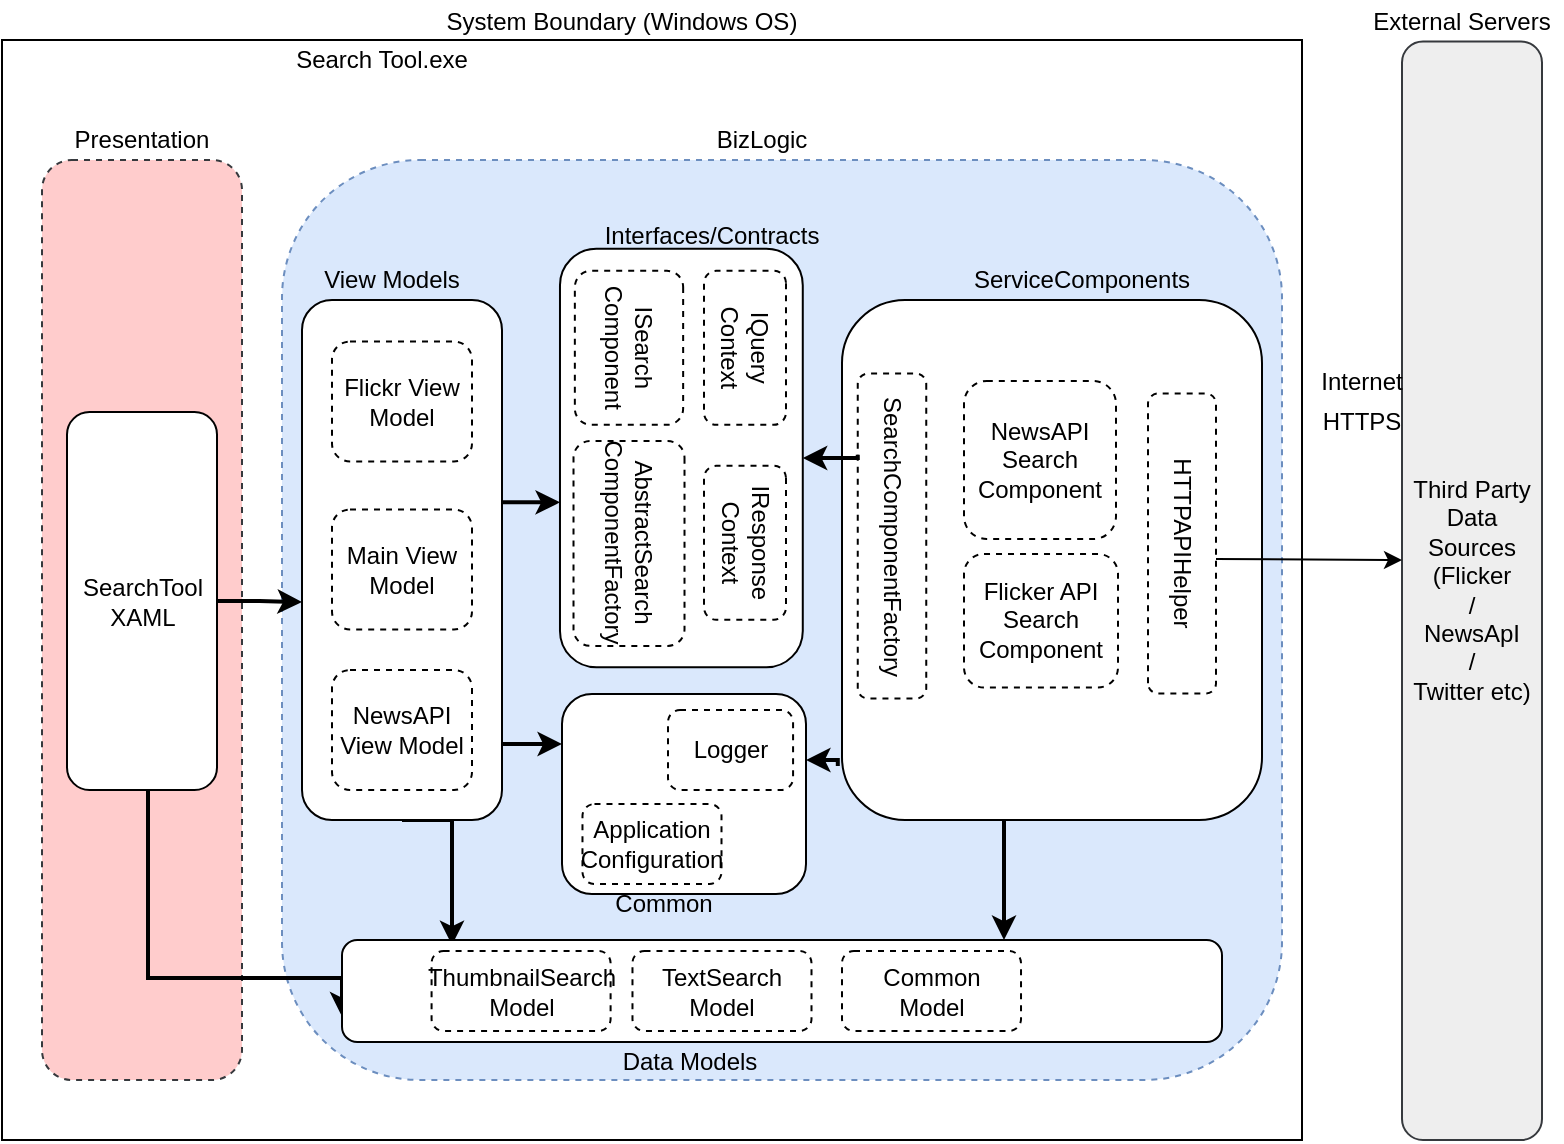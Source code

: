 <mxfile version="13.3.1" type="device"><diagram id="URK5nwYfjCK05Dr4Fxdh" name="Page-1"><mxGraphModel dx="1326" dy="806" grid="1" gridSize="10" guides="1" tooltips="1" connect="1" arrows="1" fold="1" page="1" pageScale="1" pageWidth="850" pageHeight="1100" math="0" shadow="0"><root><mxCell id="0"/><mxCell id="1" parent="0"/><mxCell id="iUuPVBPyNmosH8IYp0OI-4" value="Third Party &lt;br&gt;Data&lt;br&gt;Sources&lt;br&gt;(Flicker&lt;br&gt;/&lt;br&gt;NewsApI&lt;br&gt;/&lt;br&gt;Twitter etc)" style="rounded=1;whiteSpace=wrap;html=1;fillColor=#eeeeee;strokeColor=#36393d;" parent="1" vertex="1"><mxGeometry x="720" y="190.75" width="70" height="549.25" as="geometry"/></mxCell><mxCell id="iUuPVBPyNmosH8IYp0OI-5" value="" style="rounded=0;whiteSpace=wrap;html=1;" parent="1" vertex="1"><mxGeometry x="20" y="190" width="650" height="550" as="geometry"/></mxCell><mxCell id="iUuPVBPyNmosH8IYp0OI-11" value="System Boundary (Windows OS)" style="text;html=1;strokeColor=none;fillColor=none;align=center;verticalAlign=middle;whiteSpace=wrap;rounded=0;" parent="1" vertex="1"><mxGeometry x="230" y="170.75" width="200" height="20" as="geometry"/></mxCell><mxCell id="iUuPVBPyNmosH8IYp0OI-12" value="Internet" style="text;html=1;strokeColor=none;fillColor=none;align=center;verticalAlign=middle;whiteSpace=wrap;rounded=0;" parent="1" vertex="1"><mxGeometry x="650" y="351" width="100" height="20" as="geometry"/></mxCell><mxCell id="iUuPVBPyNmosH8IYp0OI-13" value="HTTPS" style="text;html=1;strokeColor=none;fillColor=none;align=center;verticalAlign=middle;whiteSpace=wrap;rounded=0;" parent="1" vertex="1"><mxGeometry x="650" y="371" width="100" height="20" as="geometry"/></mxCell><mxCell id="iUuPVBPyNmosH8IYp0OI-14" value="External Servers" style="text;html=1;strokeColor=none;fillColor=none;align=center;verticalAlign=middle;whiteSpace=wrap;rounded=0;" parent="1" vertex="1"><mxGeometry x="700" y="170.75" width="100" height="20" as="geometry"/></mxCell><mxCell id="iUuPVBPyNmosH8IYp0OI-15" value="" style="rounded=1;whiteSpace=wrap;html=1;dashed=1;fillColor=#ffcccc;strokeColor=#36393d;" parent="1" vertex="1"><mxGeometry x="40" y="250" width="100" height="460" as="geometry"/></mxCell><mxCell id="iUuPVBPyNmosH8IYp0OI-16" value="" style="rounded=1;whiteSpace=wrap;html=1;dashed=1;fillColor=#dae8fc;strokeColor=#6c8ebf;" parent="1" vertex="1"><mxGeometry x="160" y="250" width="500" height="460" as="geometry"/></mxCell><mxCell id="iUuPVBPyNmosH8IYp0OI-17" value="Presentation" style="text;html=1;strokeColor=none;fillColor=none;align=center;verticalAlign=middle;whiteSpace=wrap;rounded=0;" parent="1" vertex="1"><mxGeometry x="50" y="230" width="80" height="20" as="geometry"/></mxCell><mxCell id="iUuPVBPyNmosH8IYp0OI-19" value="BizLogic" style="text;html=1;strokeColor=none;fillColor=none;align=center;verticalAlign=middle;whiteSpace=wrap;rounded=0;" parent="1" vertex="1"><mxGeometry x="360" y="230" width="80" height="20" as="geometry"/></mxCell><mxCell id="iUuPVBPyNmosH8IYp0OI-25" value="" style="edgeStyle=orthogonalEdgeStyle;rounded=0;orthogonalLoop=1;jettySize=auto;html=1;strokeWidth=2;entryX=0;entryY=0.581;entryDx=0;entryDy=0;entryPerimeter=0;exitX=1;exitY=0.5;exitDx=0;exitDy=0;" parent="1" source="iUuPVBPyNmosH8IYp0OI-20" target="iUuPVBPyNmosH8IYp0OI-21" edge="1"><mxGeometry relative="1" as="geometry"><Array as="points"/></mxGeometry></mxCell><mxCell id="iUuPVBPyNmosH8IYp0OI-27" value="" style="edgeStyle=orthogonalEdgeStyle;rounded=0;orthogonalLoop=1;jettySize=auto;html=1;strokeWidth=2;entryX=0;entryY=0.75;entryDx=0;entryDy=0;" parent="1" source="iUuPVBPyNmosH8IYp0OI-20" target="iUuPVBPyNmosH8IYp0OI-23" edge="1"><mxGeometry relative="1" as="geometry"><mxPoint x="180" y="684.5" as="targetPoint"/><Array as="points"><mxPoint x="93" y="659"/></Array></mxGeometry></mxCell><mxCell id="iUuPVBPyNmosH8IYp0OI-20" value="SearchTool&lt;br&gt;XAML" style="rounded=1;whiteSpace=wrap;html=1;" parent="1" vertex="1"><mxGeometry x="52.5" y="376" width="75" height="189" as="geometry"/></mxCell><mxCell id="iUuPVBPyNmosH8IYp0OI-31" value="" style="edgeStyle=orthogonalEdgeStyle;rounded=0;orthogonalLoop=1;jettySize=auto;html=1;strokeWidth=2;entryX=0.25;entryY=1;entryDx=0;entryDy=0;" parent="1" source="iUuPVBPyNmosH8IYp0OI-21" target="iUuPVBPyNmosH8IYp0OI-28" edge="1"><mxGeometry relative="1" as="geometry"><Array as="points"><mxPoint x="280" y="542"/><mxPoint x="280" y="542"/></Array></mxGeometry></mxCell><mxCell id="iUuPVBPyNmosH8IYp0OI-36" value="" style="edgeStyle=orthogonalEdgeStyle;rounded=0;orthogonalLoop=1;jettySize=auto;html=1;strokeWidth=2;entryX=0.125;entryY=0.05;entryDx=0;entryDy=0;exitX=0.5;exitY=1;exitDx=0;exitDy=0;entryPerimeter=0;" parent="1" source="iUuPVBPyNmosH8IYp0OI-21" target="iUuPVBPyNmosH8IYp0OI-23" edge="1"><mxGeometry relative="1" as="geometry"><mxPoint x="270" y="660" as="targetPoint"/><Array as="points"><mxPoint x="245" y="600"/><mxPoint x="245" y="600"/></Array></mxGeometry></mxCell><mxCell id="iUuPVBPyNmosH8IYp0OI-21" value="" style="rounded=1;whiteSpace=wrap;html=1;" parent="1" vertex="1"><mxGeometry x="170" y="320" width="100" height="260" as="geometry"/></mxCell><mxCell id="iUuPVBPyNmosH8IYp0OI-22" value="" style="rounded=1;whiteSpace=wrap;html=1;" parent="1" vertex="1"><mxGeometry x="440" y="320" width="210" height="260" as="geometry"/></mxCell><mxCell id="iUuPVBPyNmosH8IYp0OI-23" value="" style="rounded=1;whiteSpace=wrap;html=1;" parent="1" vertex="1"><mxGeometry x="190" y="640" width="440" height="51" as="geometry"/></mxCell><mxCell id="iUuPVBPyNmosH8IYp0OI-28" value="" style="rounded=1;whiteSpace=wrap;html=1;rotation=90;" parent="1" vertex="1"><mxGeometry x="311" y="506" width="100" height="122" as="geometry"/></mxCell><mxCell id="iUuPVBPyNmosH8IYp0OI-7" style="edgeStyle=orthogonalEdgeStyle;rounded=0;orthogonalLoop=1;jettySize=auto;html=1;exitX=0.448;exitY=1;exitDx=0;exitDy=0;exitPerimeter=0;" parent="1" source="iUuPVBPyNmosH8IYp0OI-42" edge="1"><mxGeometry relative="1" as="geometry"><mxPoint x="720" y="450" as="targetPoint"/><Array as="points"><mxPoint x="720" y="450"/></Array></mxGeometry></mxCell><mxCell id="iUuPVBPyNmosH8IYp0OI-37" value="View Models" style="text;html=1;strokeColor=none;fillColor=none;align=center;verticalAlign=middle;whiteSpace=wrap;rounded=0;dashed=1;" parent="1" vertex="1"><mxGeometry x="160" y="300" width="110" height="20" as="geometry"/></mxCell><mxCell id="iUuPVBPyNmosH8IYp0OI-38" value="Flickr View Model" style="rounded=1;whiteSpace=wrap;html=1;dashed=1;" parent="1" vertex="1"><mxGeometry x="185" y="340.75" width="70" height="60" as="geometry"/></mxCell><mxCell id="iUuPVBPyNmosH8IYp0OI-39" value="Main View Model" style="rounded=1;whiteSpace=wrap;html=1;dashed=1;" parent="1" vertex="1"><mxGeometry x="185" y="424.75" width="70" height="60" as="geometry"/></mxCell><mxCell id="iUuPVBPyNmosH8IYp0OI-40" value="&lt;span&gt;NewsAPI View Model&lt;/span&gt;" style="rounded=1;whiteSpace=wrap;html=1;dashed=1;" parent="1" vertex="1"><mxGeometry x="185" y="505" width="70" height="60" as="geometry"/></mxCell><mxCell id="iUuPVBPyNmosH8IYp0OI-41" value="&lt;span&gt;Flicker API Search Component&lt;/span&gt;" style="rounded=1;whiteSpace=wrap;html=1;dashed=1;" parent="1" vertex="1"><mxGeometry x="501" y="446.98" width="77" height="66.77" as="geometry"/></mxCell><mxCell id="iUuPVBPyNmosH8IYp0OI-42" value="&lt;span&gt;HTTPAPIHelper&lt;/span&gt;" style="rounded=1;whiteSpace=wrap;html=1;dashed=1;direction=west;rotation=90;" parent="1" vertex="1"><mxGeometry x="535" y="424.75" width="150" height="34" as="geometry"/></mxCell><mxCell id="iUuPVBPyNmosH8IYp0OI-43" value="&lt;span&gt;NewsAPI Search&lt;br&gt;Component&lt;/span&gt;" style="rounded=1;whiteSpace=wrap;html=1;dashed=1;" parent="1" vertex="1"><mxGeometry x="501" y="360.5" width="76" height="79" as="geometry"/></mxCell><mxCell id="iUuPVBPyNmosH8IYp0OI-44" value="&lt;span&gt;SearchComponentFactory&lt;/span&gt;" style="rounded=1;whiteSpace=wrap;html=1;dashed=1;rotation=90;" parent="1" vertex="1"><mxGeometry x="383.75" y="420.9" width="162.5" height="34.25" as="geometry"/></mxCell><mxCell id="iUuPVBPyNmosH8IYp0OI-46" value="Interfaces" style="text;html=1;strokeColor=none;fillColor=none;align=center;verticalAlign=middle;whiteSpace=wrap;rounded=0;" parent="1" vertex="1"><mxGeometry x="340" y="380.75" width="80" height="20" as="geometry"/></mxCell><mxCell id="iUuPVBPyNmosH8IYp0OI-51" value="" style="rounded=1;whiteSpace=wrap;html=1;rotation=90;" parent="1" vertex="1"><mxGeometry x="255.06" y="338.33" width="209.26" height="121.4" as="geometry"/></mxCell><mxCell id="iUuPVBPyNmosH8IYp0OI-52" value="" style="edgeStyle=orthogonalEdgeStyle;rounded=0;orthogonalLoop=1;jettySize=auto;html=1;strokeWidth=2;entryX=0.5;entryY=0;entryDx=0;entryDy=0;exitX=0.25;exitY=1;exitDx=0;exitDy=0;" parent="1" source="iUuPVBPyNmosH8IYp0OI-44" target="iUuPVBPyNmosH8IYp0OI-51" edge="1"><mxGeometry relative="1" as="geometry"><mxPoint x="407.03" y="475.037" as="sourcePoint"/><mxPoint x="457.875" y="453.605" as="targetPoint"/><Array as="points"><mxPoint x="448" y="399"/></Array></mxGeometry></mxCell><mxCell id="iUuPVBPyNmosH8IYp0OI-53" value="ISearch&lt;br&gt;Component" style="rounded=1;whiteSpace=wrap;html=1;dashed=1;rotation=90;" parent="1" vertex="1"><mxGeometry x="295" y="316.85" width="77" height="54.15" as="geometry"/></mxCell><mxCell id="iUuPVBPyNmosH8IYp0OI-57" value="&lt;span&gt;Logger&lt;/span&gt;" style="rounded=1;whiteSpace=wrap;html=1;dashed=1;" parent="1" vertex="1"><mxGeometry x="353.0" y="525" width="62.54" height="40" as="geometry"/></mxCell><mxCell id="iUuPVBPyNmosH8IYp0OI-58" value="ServiceComponents" style="text;html=1;strokeColor=none;fillColor=none;align=center;verticalAlign=middle;whiteSpace=wrap;rounded=0;" parent="1" vertex="1"><mxGeometry x="520" y="300" width="80" height="20" as="geometry"/></mxCell><mxCell id="iUuPVBPyNmosH8IYp0OI-59" value="Interfaces/Contracts" style="text;html=1;strokeColor=none;fillColor=none;align=center;verticalAlign=middle;whiteSpace=wrap;rounded=0;" parent="1" vertex="1"><mxGeometry x="335.49" y="278" width="80" height="20" as="geometry"/></mxCell><mxCell id="iUuPVBPyNmosH8IYp0OI-60" value="Data Models" style="text;html=1;strokeColor=none;fillColor=none;align=center;verticalAlign=middle;whiteSpace=wrap;rounded=0;" parent="1" vertex="1"><mxGeometry x="324.3" y="691" width="80" height="20" as="geometry"/></mxCell><mxCell id="iUuPVBPyNmosH8IYp0OI-62" value="&lt;span&gt;Application&lt;br&gt;Configuration&lt;/span&gt;" style="rounded=1;whiteSpace=wrap;html=1;dashed=1;" parent="1" vertex="1"><mxGeometry x="310.24" y="572" width="69.51" height="40" as="geometry"/></mxCell><mxCell id="iUuPVBPyNmosH8IYp0OI-64" value="ThumbnailSearch&lt;br&gt;Model" style="rounded=1;whiteSpace=wrap;html=1;dashed=1;" parent="1" vertex="1"><mxGeometry x="234.79" y="645.5" width="89.51" height="40" as="geometry"/></mxCell><mxCell id="iUuPVBPyNmosH8IYp0OI-65" value="TextSearch&lt;br&gt;Model" style="rounded=1;whiteSpace=wrap;html=1;dashed=1;" parent="1" vertex="1"><mxGeometry x="335.24" y="645.5" width="89.51" height="40" as="geometry"/></mxCell><mxCell id="iUuPVBPyNmosH8IYp0OI-66" value="Common&lt;br&gt;Model" style="rounded=1;whiteSpace=wrap;html=1;dashed=1;" parent="1" vertex="1"><mxGeometry x="440" y="645.5" width="89.51" height="40" as="geometry"/></mxCell><mxCell id="iUuPVBPyNmosH8IYp0OI-45" value="&lt;span&gt;AbstractSearch&lt;br&gt;ComponentFactory&lt;/span&gt;" style="rounded=1;whiteSpace=wrap;html=1;dashed=1;rotation=90;" parent="1" vertex="1"><mxGeometry x="282.31" y="414" width="102.39" height="55.5" as="geometry"/></mxCell><mxCell id="iUuPVBPyNmosH8IYp0OI-71" value="" style="edgeStyle=orthogonalEdgeStyle;rounded=0;orthogonalLoop=1;jettySize=auto;html=1;strokeWidth=2;exitX=-0.01;exitY=0.896;exitDx=0;exitDy=0;exitPerimeter=0;" parent="1" source="iUuPVBPyNmosH8IYp0OI-22" edge="1"><mxGeometry relative="1" as="geometry"><mxPoint x="521.25" y="587.583" as="sourcePoint"/><mxPoint x="422" y="550" as="targetPoint"/><Array as="points"><mxPoint x="438" y="550"/></Array></mxGeometry></mxCell><mxCell id="iUuPVBPyNmosH8IYp0OI-75" value="" style="edgeStyle=orthogonalEdgeStyle;rounded=0;orthogonalLoop=1;jettySize=auto;html=1;strokeWidth=2;" parent="1" source="iUuPVBPyNmosH8IYp0OI-21" target="iUuPVBPyNmosH8IYp0OI-51" edge="1"><mxGeometry relative="1" as="geometry"><mxPoint x="320" y="570" as="sourcePoint"/><mxPoint x="345" y="575" as="targetPoint"/><Array as="points"><mxPoint x="280" y="399"/><mxPoint x="280" y="399"/></Array></mxGeometry></mxCell><mxCell id="iUuPVBPyNmosH8IYp0OI-76" value="" style="edgeStyle=orthogonalEdgeStyle;rounded=0;orthogonalLoop=1;jettySize=auto;html=1;strokeWidth=2;" parent="1" source="iUuPVBPyNmosH8IYp0OI-22" edge="1"><mxGeometry relative="1" as="geometry"><mxPoint x="502.5" y="590" as="sourcePoint"/><mxPoint x="521" y="640" as="targetPoint"/><Array as="points"><mxPoint x="521" y="590"/><mxPoint x="521" y="590"/></Array></mxGeometry></mxCell><mxCell id="iUuPVBPyNmosH8IYp0OI-77" value="Common" style="text;html=1;strokeColor=none;fillColor=none;align=center;verticalAlign=middle;whiteSpace=wrap;rounded=0;" parent="1" vertex="1"><mxGeometry x="311" y="612" width="80" height="20" as="geometry"/></mxCell><mxCell id="VNmSLnNGzsIzoEy0iy0U-1" value="IQuery&lt;br&gt;Context" style="rounded=1;whiteSpace=wrap;html=1;dashed=1;rotation=90;" parent="1" vertex="1"><mxGeometry x="353" y="323.42" width="77" height="41" as="geometry"/></mxCell><mxCell id="VNmSLnNGzsIzoEy0iy0U-2" value="IResponse&lt;br&gt;Context" style="rounded=1;whiteSpace=wrap;html=1;dashed=1;rotation=90;" parent="1" vertex="1"><mxGeometry x="353" y="420.9" width="77" height="41" as="geometry"/></mxCell><mxCell id="VNmSLnNGzsIzoEy0iy0U-6" value="Search Tool.exe" style="text;html=1;strokeColor=none;fillColor=none;align=center;verticalAlign=middle;whiteSpace=wrap;rounded=0;" parent="1" vertex="1"><mxGeometry x="150" y="190" width="120" height="20" as="geometry"/></mxCell></root></mxGraphModel></diagram></mxfile>